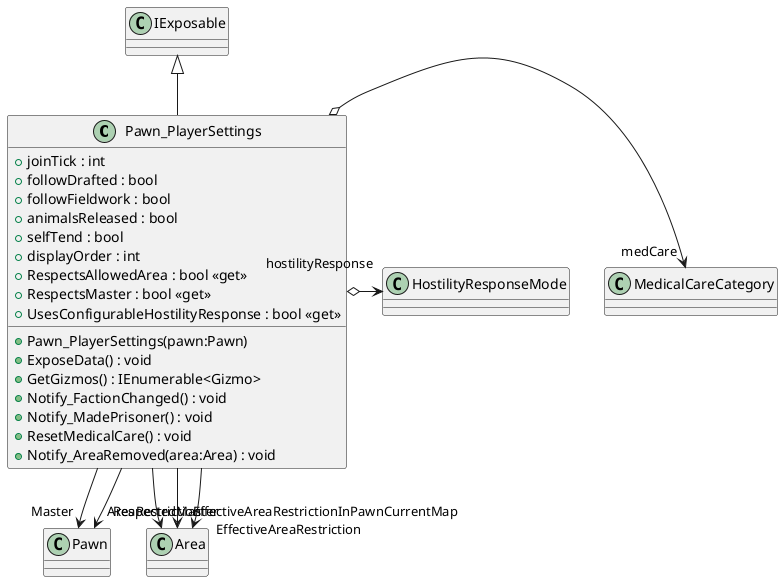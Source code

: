 @startuml
class Pawn_PlayerSettings {
    + joinTick : int
    + followDrafted : bool
    + followFieldwork : bool
    + animalsReleased : bool
    + selfTend : bool
    + displayOrder : int
    + RespectsAllowedArea : bool <<get>>
    + RespectsMaster : bool <<get>>
    + UsesConfigurableHostilityResponse : bool <<get>>
    + Pawn_PlayerSettings(pawn:Pawn)
    + ExposeData() : void
    + GetGizmos() : IEnumerable<Gizmo>
    + Notify_FactionChanged() : void
    + Notify_MadePrisoner() : void
    + ResetMedicalCare() : void
    + Notify_AreaRemoved(area:Area) : void
}
IExposable <|-- Pawn_PlayerSettings
Pawn_PlayerSettings o-> "medCare" MedicalCareCategory
Pawn_PlayerSettings o-> "hostilityResponse" HostilityResponseMode
Pawn_PlayerSettings --> "Master" Pawn
Pawn_PlayerSettings --> "EffectiveAreaRestrictionInPawnCurrentMap" Area
Pawn_PlayerSettings --> "EffectiveAreaRestriction" Area
Pawn_PlayerSettings --> "AreaRestriction" Area
Pawn_PlayerSettings --> "RespectedMaster" Pawn
@enduml
